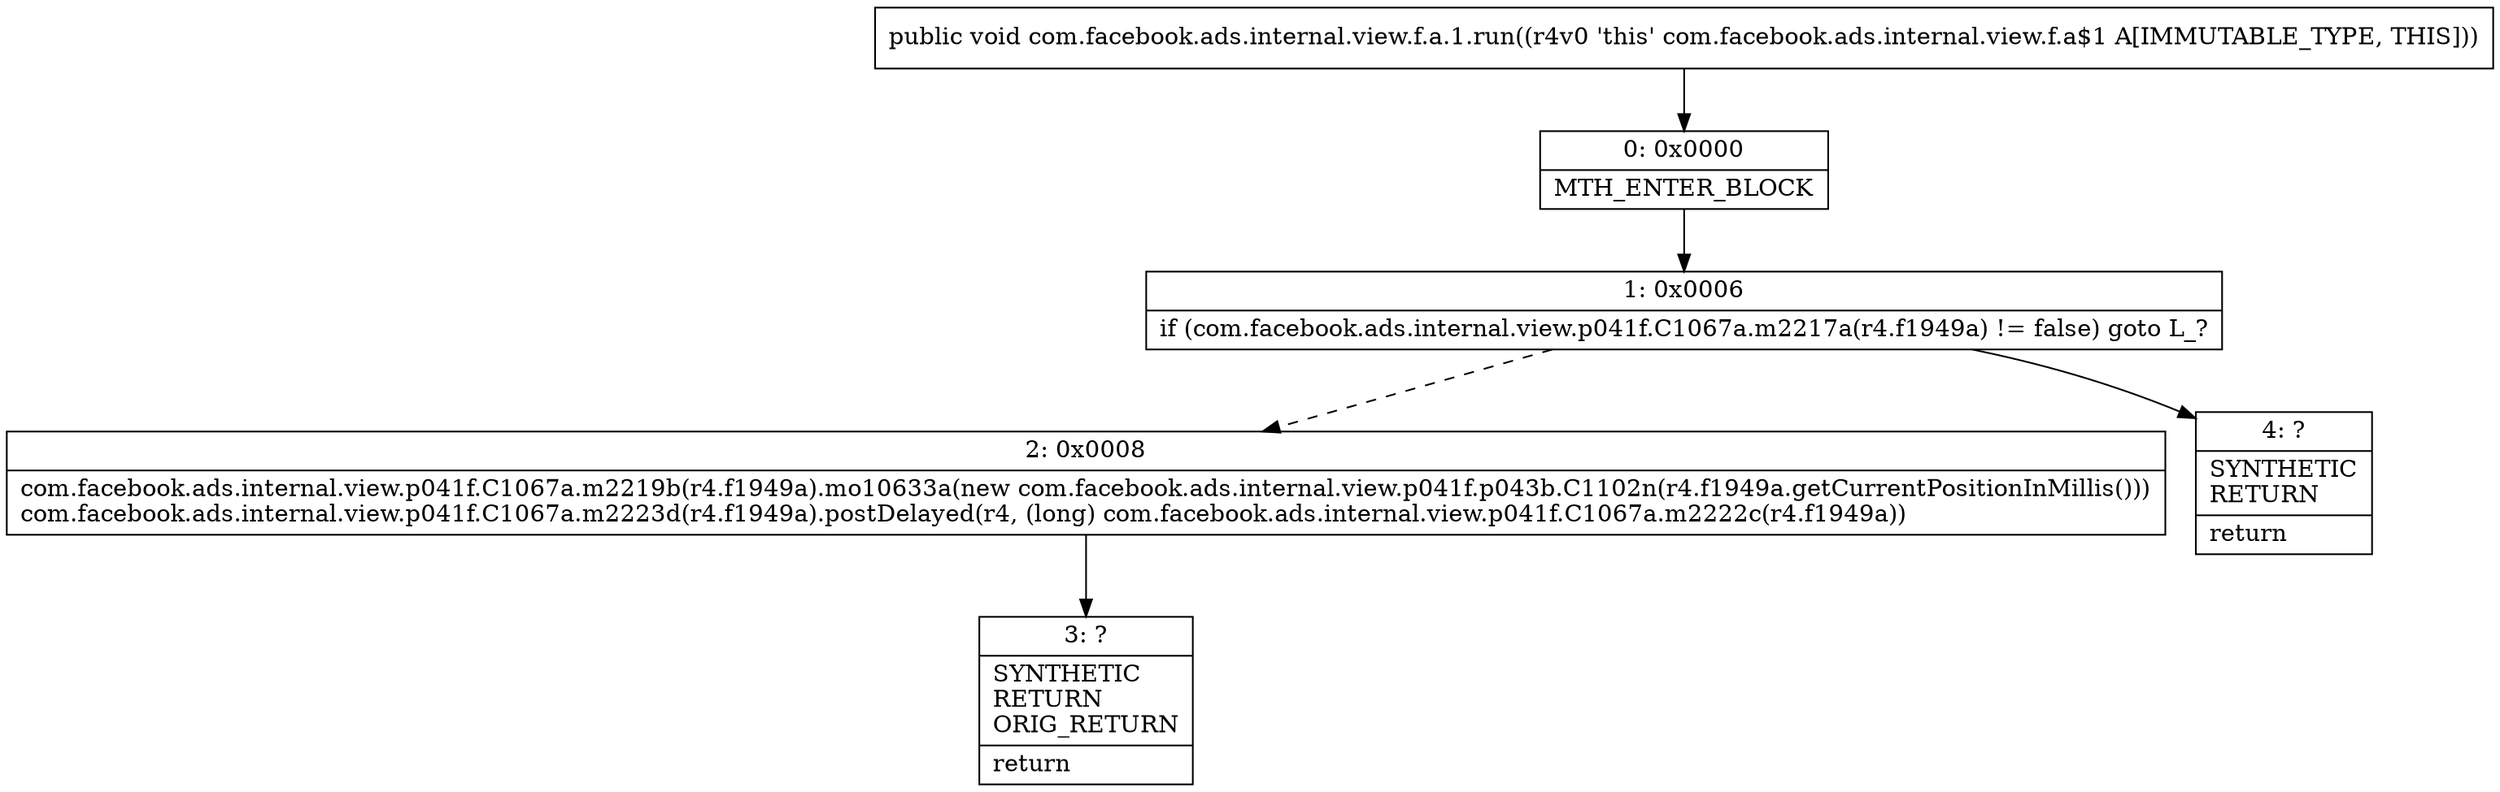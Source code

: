 digraph "CFG forcom.facebook.ads.internal.view.f.a.1.run()V" {
Node_0 [shape=record,label="{0\:\ 0x0000|MTH_ENTER_BLOCK\l}"];
Node_1 [shape=record,label="{1\:\ 0x0006|if (com.facebook.ads.internal.view.p041f.C1067a.m2217a(r4.f1949a) != false) goto L_?\l}"];
Node_2 [shape=record,label="{2\:\ 0x0008|com.facebook.ads.internal.view.p041f.C1067a.m2219b(r4.f1949a).mo10633a(new com.facebook.ads.internal.view.p041f.p043b.C1102n(r4.f1949a.getCurrentPositionInMillis()))\lcom.facebook.ads.internal.view.p041f.C1067a.m2223d(r4.f1949a).postDelayed(r4, (long) com.facebook.ads.internal.view.p041f.C1067a.m2222c(r4.f1949a))\l}"];
Node_3 [shape=record,label="{3\:\ ?|SYNTHETIC\lRETURN\lORIG_RETURN\l|return\l}"];
Node_4 [shape=record,label="{4\:\ ?|SYNTHETIC\lRETURN\l|return\l}"];
MethodNode[shape=record,label="{public void com.facebook.ads.internal.view.f.a.1.run((r4v0 'this' com.facebook.ads.internal.view.f.a$1 A[IMMUTABLE_TYPE, THIS])) }"];
MethodNode -> Node_0;
Node_0 -> Node_1;
Node_1 -> Node_2[style=dashed];
Node_1 -> Node_4;
Node_2 -> Node_3;
}

